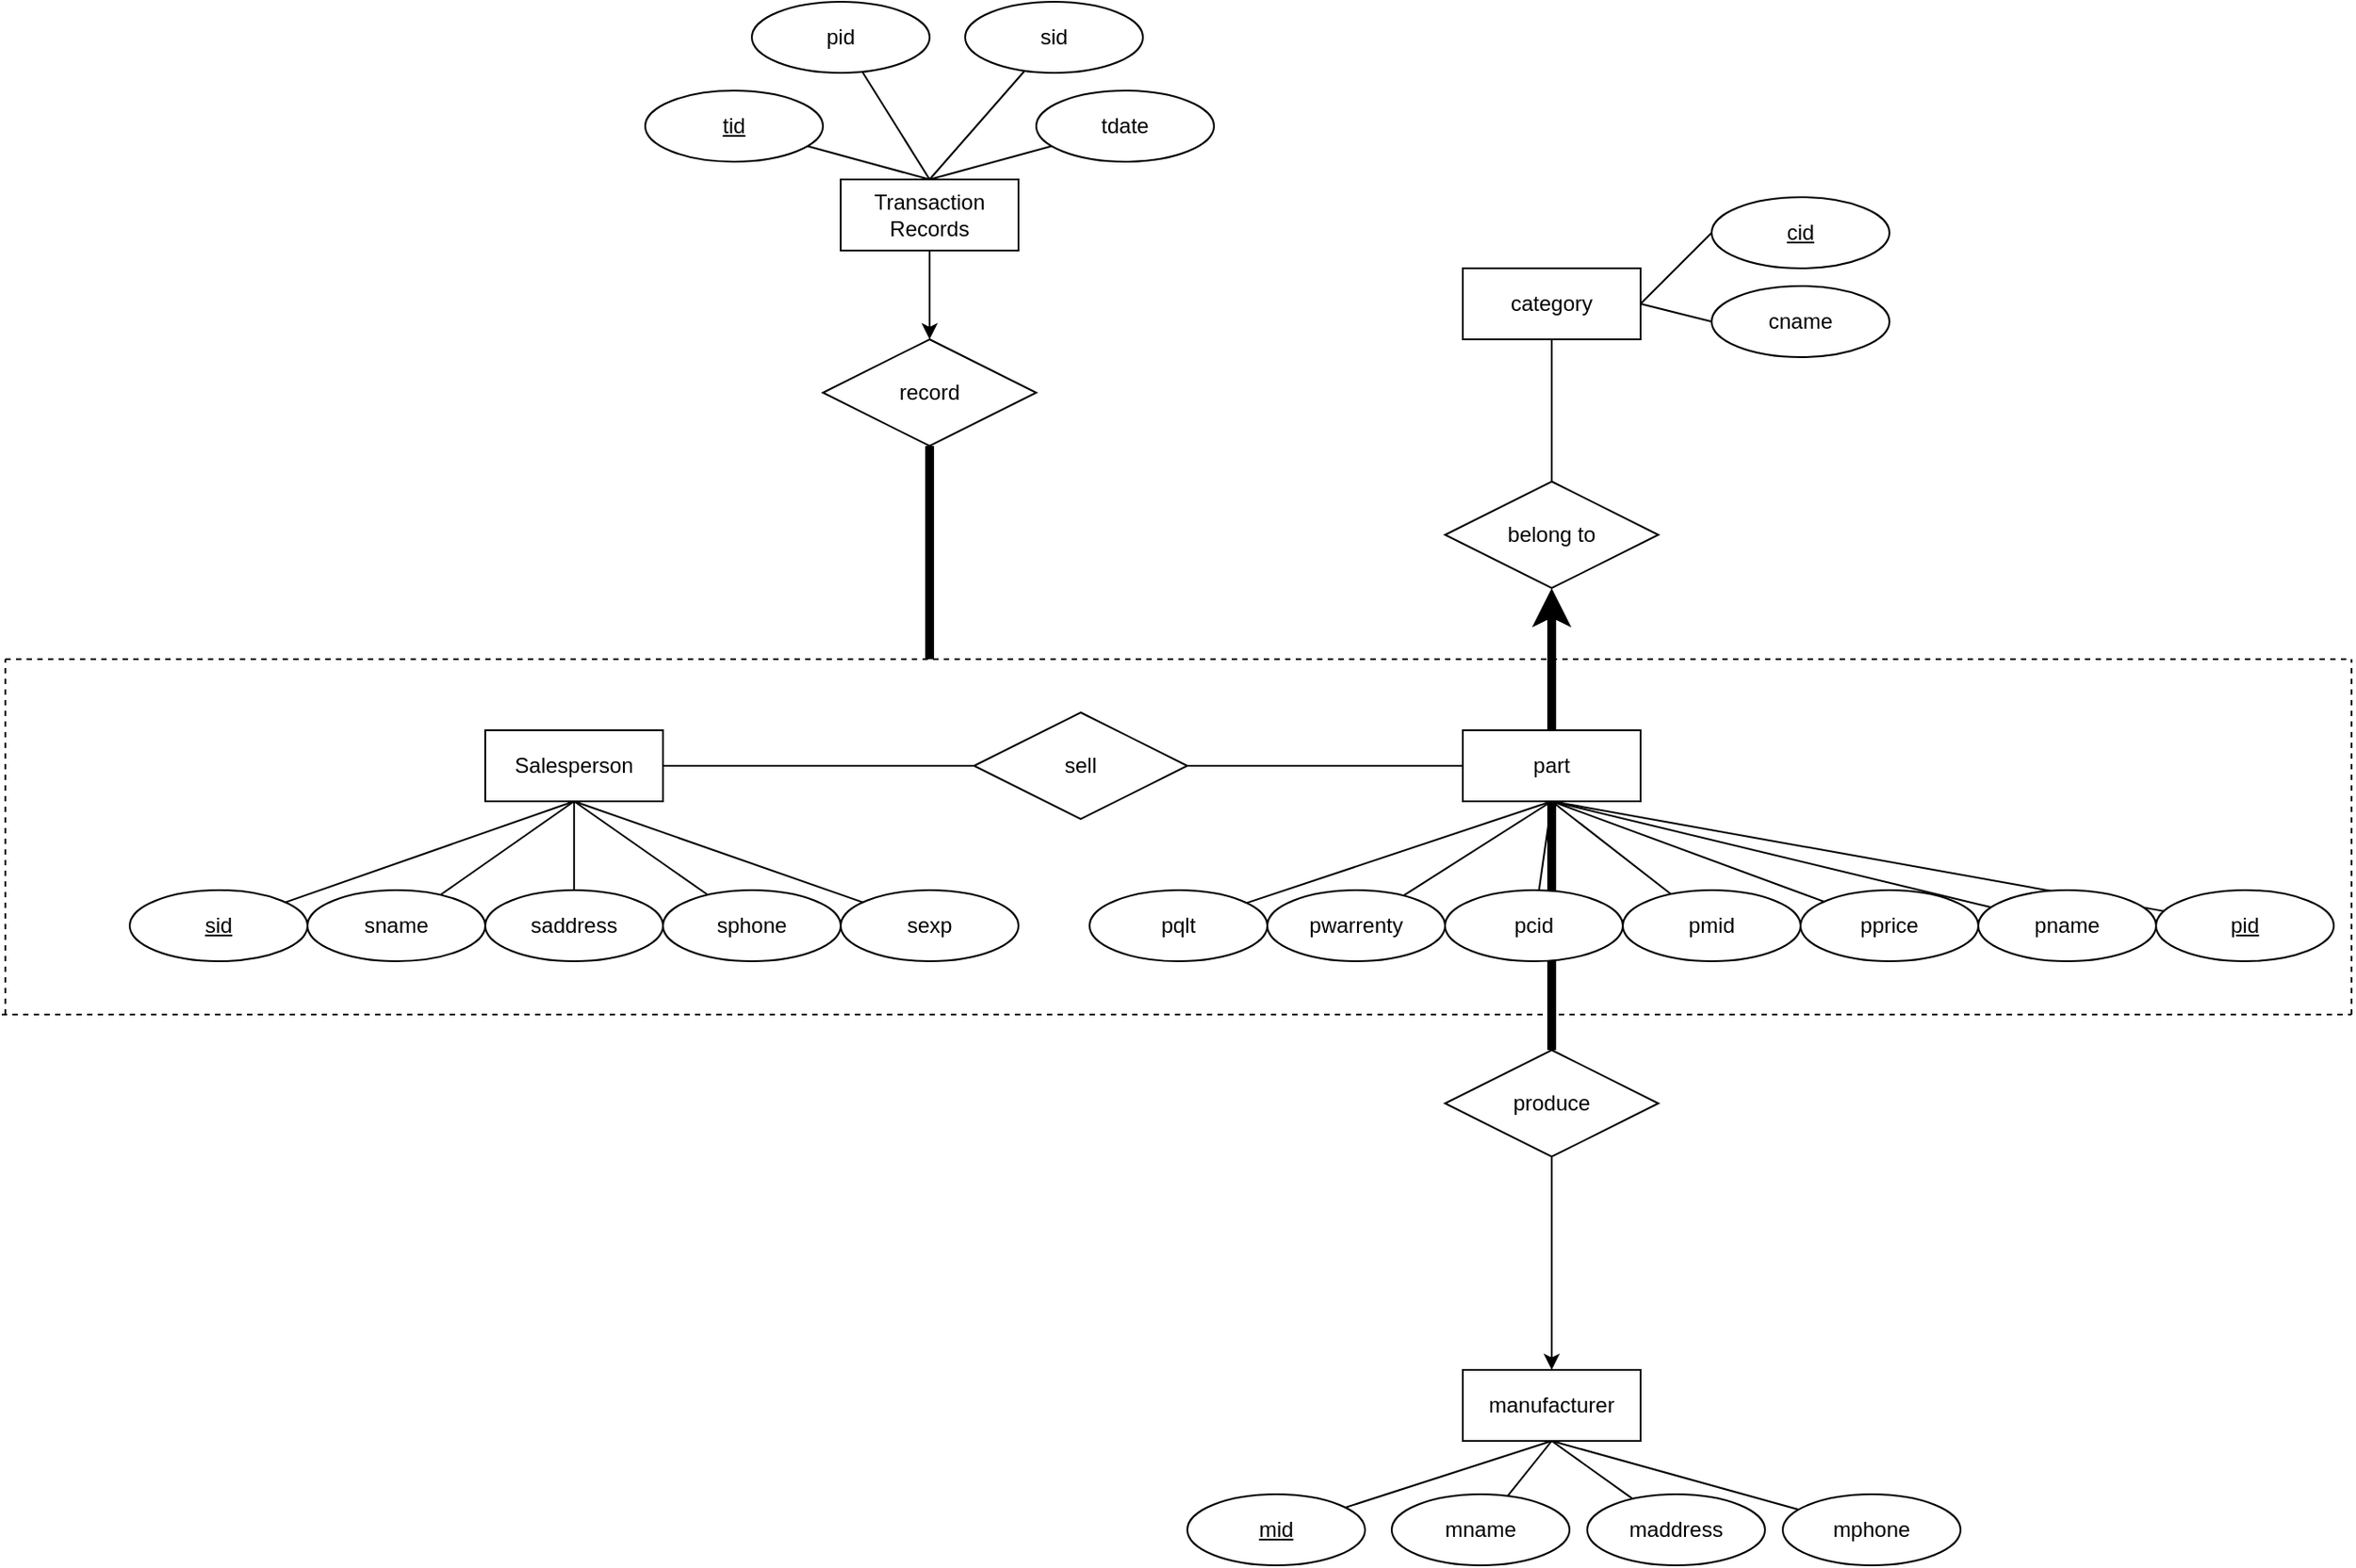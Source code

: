 <mxfile version="20.5.1" type="github">
  <diagram id="PAe3UoUXBNtSbx9W9z1V" name="Page-1">
    <mxGraphModel dx="1770" dy="1651" grid="1" gridSize="10" guides="1" tooltips="1" connect="1" arrows="1" fold="1" page="1" pageScale="1" pageWidth="850" pageHeight="1100" math="0" shadow="0">
      <root>
        <mxCell id="0" />
        <mxCell id="1" parent="0" />
        <mxCell id="-Ta_05bqoG0xjYSXqe8Y-103" style="edgeStyle=none;rounded=0;orthogonalLoop=1;jettySize=auto;html=1;endArrow=classic;endFill=1;" edge="1" parent="1" source="-Ta_05bqoG0xjYSXqe8Y-16" target="-Ta_05bqoG0xjYSXqe8Y-47">
          <mxGeometry relative="1" as="geometry" />
        </mxCell>
        <mxCell id="-Ta_05bqoG0xjYSXqe8Y-16" value="Transaction Records" style="whiteSpace=wrap;html=1;align=center;" vertex="1" parent="1">
          <mxGeometry x="350" y="50" width="100" height="40" as="geometry" />
        </mxCell>
        <mxCell id="-Ta_05bqoG0xjYSXqe8Y-22" style="edgeStyle=none;rounded=0;orthogonalLoop=1;jettySize=auto;html=1;entryX=0.5;entryY=0;entryDx=0;entryDy=0;endArrow=none;endFill=0;" edge="1" parent="1" source="-Ta_05bqoG0xjYSXqe8Y-17" target="-Ta_05bqoG0xjYSXqe8Y-16">
          <mxGeometry relative="1" as="geometry" />
        </mxCell>
        <mxCell id="-Ta_05bqoG0xjYSXqe8Y-17" value="&lt;u&gt;tid&lt;/u&gt;" style="ellipse;whiteSpace=wrap;html=1;align=center;" vertex="1" parent="1">
          <mxGeometry x="240" width="100" height="40" as="geometry" />
        </mxCell>
        <mxCell id="-Ta_05bqoG0xjYSXqe8Y-29" style="edgeStyle=none;rounded=0;orthogonalLoop=1;jettySize=auto;html=1;entryX=0.5;entryY=0;entryDx=0;entryDy=0;endArrow=none;endFill=0;" edge="1" parent="1" source="-Ta_05bqoG0xjYSXqe8Y-18" target="-Ta_05bqoG0xjYSXqe8Y-16">
          <mxGeometry relative="1" as="geometry" />
        </mxCell>
        <mxCell id="-Ta_05bqoG0xjYSXqe8Y-18" value="pid" style="ellipse;whiteSpace=wrap;html=1;align=center;" vertex="1" parent="1">
          <mxGeometry x="300" y="-50" width="100" height="40" as="geometry" />
        </mxCell>
        <mxCell id="-Ta_05bqoG0xjYSXqe8Y-31" style="edgeStyle=none;rounded=0;orthogonalLoop=1;jettySize=auto;html=1;endArrow=none;endFill=0;entryX=0.5;entryY=0;entryDx=0;entryDy=0;" edge="1" parent="1" source="-Ta_05bqoG0xjYSXqe8Y-19" target="-Ta_05bqoG0xjYSXqe8Y-16">
          <mxGeometry relative="1" as="geometry">
            <mxPoint x="416.518" y="31.123" as="targetPoint" />
          </mxGeometry>
        </mxCell>
        <mxCell id="-Ta_05bqoG0xjYSXqe8Y-19" value="sid" style="ellipse;whiteSpace=wrap;html=1;align=center;" vertex="1" parent="1">
          <mxGeometry x="420" y="-50" width="100" height="40" as="geometry" />
        </mxCell>
        <mxCell id="-Ta_05bqoG0xjYSXqe8Y-32" style="edgeStyle=none;rounded=0;orthogonalLoop=1;jettySize=auto;html=1;endArrow=none;endFill=0;" edge="1" parent="1" source="-Ta_05bqoG0xjYSXqe8Y-21">
          <mxGeometry relative="1" as="geometry">
            <mxPoint x="400" y="50" as="targetPoint" />
          </mxGeometry>
        </mxCell>
        <mxCell id="-Ta_05bqoG0xjYSXqe8Y-21" value="tdate" style="ellipse;whiteSpace=wrap;html=1;align=center;" vertex="1" parent="1">
          <mxGeometry x="460" width="100" height="40" as="geometry" />
        </mxCell>
        <mxCell id="-Ta_05bqoG0xjYSXqe8Y-34" value="" style="endArrow=none;dashed=1;html=1;rounded=0;" edge="1" parent="1">
          <mxGeometry width="50" height="50" relative="1" as="geometry">
            <mxPoint x="-120" y="320" as="sourcePoint" />
            <mxPoint x="1200" y="320" as="targetPoint" />
          </mxGeometry>
        </mxCell>
        <mxCell id="-Ta_05bqoG0xjYSXqe8Y-109" style="edgeStyle=none;rounded=0;orthogonalLoop=1;jettySize=auto;html=1;entryX=0;entryY=0.5;entryDx=0;entryDy=0;endArrow=none;endFill=0;" edge="1" parent="1" source="-Ta_05bqoG0xjYSXqe8Y-35" target="-Ta_05bqoG0xjYSXqe8Y-46">
          <mxGeometry relative="1" as="geometry" />
        </mxCell>
        <mxCell id="-Ta_05bqoG0xjYSXqe8Y-35" value="Salesperson" style="whiteSpace=wrap;html=1;align=center;" vertex="1" parent="1">
          <mxGeometry x="150" y="360" width="100" height="40" as="geometry" />
        </mxCell>
        <mxCell id="-Ta_05bqoG0xjYSXqe8Y-41" style="edgeStyle=none;rounded=0;orthogonalLoop=1;jettySize=auto;html=1;endArrow=none;endFill=0;" edge="1" parent="1" source="-Ta_05bqoG0xjYSXqe8Y-36">
          <mxGeometry relative="1" as="geometry">
            <mxPoint x="200" y="400" as="targetPoint" />
          </mxGeometry>
        </mxCell>
        <mxCell id="-Ta_05bqoG0xjYSXqe8Y-36" value="&lt;u&gt;sid&lt;/u&gt;" style="ellipse;whiteSpace=wrap;html=1;align=center;" vertex="1" parent="1">
          <mxGeometry x="-50" y="450" width="100" height="40" as="geometry" />
        </mxCell>
        <mxCell id="-Ta_05bqoG0xjYSXqe8Y-42" style="edgeStyle=none;rounded=0;orthogonalLoop=1;jettySize=auto;html=1;endArrow=none;endFill=0;entryX=0.5;entryY=1;entryDx=0;entryDy=0;" edge="1" parent="1" source="-Ta_05bqoG0xjYSXqe8Y-37" target="-Ta_05bqoG0xjYSXqe8Y-35">
          <mxGeometry relative="1" as="geometry" />
        </mxCell>
        <mxCell id="-Ta_05bqoG0xjYSXqe8Y-37" value="sname" style="ellipse;whiteSpace=wrap;html=1;align=center;" vertex="1" parent="1">
          <mxGeometry x="50" y="450" width="100" height="40" as="geometry" />
        </mxCell>
        <mxCell id="-Ta_05bqoG0xjYSXqe8Y-43" style="edgeStyle=none;rounded=0;orthogonalLoop=1;jettySize=auto;html=1;entryX=0.5;entryY=1;entryDx=0;entryDy=0;endArrow=none;endFill=0;" edge="1" parent="1" source="-Ta_05bqoG0xjYSXqe8Y-38" target="-Ta_05bqoG0xjYSXqe8Y-35">
          <mxGeometry relative="1" as="geometry" />
        </mxCell>
        <mxCell id="-Ta_05bqoG0xjYSXqe8Y-38" value="saddress" style="ellipse;whiteSpace=wrap;html=1;align=center;" vertex="1" parent="1">
          <mxGeometry x="150" y="450" width="100" height="40" as="geometry" />
        </mxCell>
        <mxCell id="-Ta_05bqoG0xjYSXqe8Y-44" style="edgeStyle=none;rounded=0;orthogonalLoop=1;jettySize=auto;html=1;entryX=0.5;entryY=1;entryDx=0;entryDy=0;endArrow=none;endFill=0;" edge="1" parent="1" source="-Ta_05bqoG0xjYSXqe8Y-39" target="-Ta_05bqoG0xjYSXqe8Y-35">
          <mxGeometry relative="1" as="geometry" />
        </mxCell>
        <mxCell id="-Ta_05bqoG0xjYSXqe8Y-39" value="sphone" style="ellipse;whiteSpace=wrap;html=1;align=center;" vertex="1" parent="1">
          <mxGeometry x="250" y="450" width="100" height="40" as="geometry" />
        </mxCell>
        <mxCell id="-Ta_05bqoG0xjYSXqe8Y-45" style="edgeStyle=none;rounded=0;orthogonalLoop=1;jettySize=auto;html=1;entryX=0.5;entryY=1;entryDx=0;entryDy=0;endArrow=none;endFill=0;" edge="1" parent="1" source="-Ta_05bqoG0xjYSXqe8Y-40" target="-Ta_05bqoG0xjYSXqe8Y-35">
          <mxGeometry relative="1" as="geometry" />
        </mxCell>
        <mxCell id="-Ta_05bqoG0xjYSXqe8Y-40" value="sexp" style="ellipse;whiteSpace=wrap;html=1;align=center;" vertex="1" parent="1">
          <mxGeometry x="350" y="450" width="100" height="40" as="geometry" />
        </mxCell>
        <mxCell id="-Ta_05bqoG0xjYSXqe8Y-108" style="edgeStyle=none;rounded=0;orthogonalLoop=1;jettySize=auto;html=1;entryX=0;entryY=0.5;entryDx=0;entryDy=0;endArrow=none;endFill=0;" edge="1" parent="1" source="-Ta_05bqoG0xjYSXqe8Y-46" target="-Ta_05bqoG0xjYSXqe8Y-48">
          <mxGeometry relative="1" as="geometry" />
        </mxCell>
        <mxCell id="-Ta_05bqoG0xjYSXqe8Y-46" value="sell" style="shape=rhombus;perimeter=rhombusPerimeter;whiteSpace=wrap;html=1;align=center;" vertex="1" parent="1">
          <mxGeometry x="425" y="350" width="120" height="60" as="geometry" />
        </mxCell>
        <mxCell id="-Ta_05bqoG0xjYSXqe8Y-105" style="edgeStyle=none;rounded=0;orthogonalLoop=1;jettySize=auto;html=1;endArrow=none;endFill=0;strokeWidth=5;" edge="1" parent="1" source="-Ta_05bqoG0xjYSXqe8Y-47">
          <mxGeometry relative="1" as="geometry">
            <mxPoint x="400" y="320" as="targetPoint" />
          </mxGeometry>
        </mxCell>
        <mxCell id="-Ta_05bqoG0xjYSXqe8Y-47" value="record" style="shape=rhombus;perimeter=rhombusPerimeter;whiteSpace=wrap;html=1;align=center;" vertex="1" parent="1">
          <mxGeometry x="340" y="140" width="120" height="60" as="geometry" />
        </mxCell>
        <mxCell id="-Ta_05bqoG0xjYSXqe8Y-110" style="edgeStyle=none;rounded=0;orthogonalLoop=1;jettySize=auto;html=1;entryX=0.5;entryY=0;entryDx=0;entryDy=0;endArrow=none;endFill=0;strokeWidth=5;" edge="1" parent="1" source="-Ta_05bqoG0xjYSXqe8Y-48" target="-Ta_05bqoG0xjYSXqe8Y-80">
          <mxGeometry relative="1" as="geometry" />
        </mxCell>
        <mxCell id="-Ta_05bqoG0xjYSXqe8Y-48" value="part" style="whiteSpace=wrap;html=1;align=center;" vertex="1" parent="1">
          <mxGeometry x="700" y="360" width="100" height="40" as="geometry" />
        </mxCell>
        <mxCell id="-Ta_05bqoG0xjYSXqe8Y-61" style="edgeStyle=none;rounded=0;orthogonalLoop=1;jettySize=auto;html=1;entryX=0.5;entryY=1;entryDx=0;entryDy=0;endArrow=none;endFill=0;" edge="1" parent="1" source="-Ta_05bqoG0xjYSXqe8Y-49" target="-Ta_05bqoG0xjYSXqe8Y-48">
          <mxGeometry relative="1" as="geometry" />
        </mxCell>
        <mxCell id="-Ta_05bqoG0xjYSXqe8Y-49" value="&lt;u&gt;pid&lt;/u&gt;" style="ellipse;whiteSpace=wrap;html=1;align=center;" vertex="1" parent="1">
          <mxGeometry x="1090" y="450" width="100" height="40" as="geometry" />
        </mxCell>
        <mxCell id="-Ta_05bqoG0xjYSXqe8Y-62" style="edgeStyle=none;rounded=0;orthogonalLoop=1;jettySize=auto;html=1;entryX=0.5;entryY=1;entryDx=0;entryDy=0;endArrow=none;endFill=0;" edge="1" parent="1" source="-Ta_05bqoG0xjYSXqe8Y-50" target="-Ta_05bqoG0xjYSXqe8Y-48">
          <mxGeometry relative="1" as="geometry" />
        </mxCell>
        <mxCell id="-Ta_05bqoG0xjYSXqe8Y-50" value="pname" style="ellipse;whiteSpace=wrap;html=1;align=center;" vertex="1" parent="1">
          <mxGeometry x="990" y="450" width="100" height="40" as="geometry" />
        </mxCell>
        <mxCell id="-Ta_05bqoG0xjYSXqe8Y-65" style="edgeStyle=none;rounded=0;orthogonalLoop=1;jettySize=auto;html=1;endArrow=none;endFill=0;" edge="1" parent="1" source="-Ta_05bqoG0xjYSXqe8Y-51">
          <mxGeometry relative="1" as="geometry">
            <mxPoint x="750" y="400" as="targetPoint" />
          </mxGeometry>
        </mxCell>
        <mxCell id="-Ta_05bqoG0xjYSXqe8Y-51" value="pprice" style="ellipse;whiteSpace=wrap;html=1;align=center;" vertex="1" parent="1">
          <mxGeometry x="890" y="450" width="100" height="40" as="geometry" />
        </mxCell>
        <mxCell id="-Ta_05bqoG0xjYSXqe8Y-66" style="edgeStyle=none;rounded=0;orthogonalLoop=1;jettySize=auto;html=1;entryX=0.5;entryY=1;entryDx=0;entryDy=0;endArrow=none;endFill=0;" edge="1" parent="1" source="-Ta_05bqoG0xjYSXqe8Y-52" target="-Ta_05bqoG0xjYSXqe8Y-48">
          <mxGeometry relative="1" as="geometry" />
        </mxCell>
        <mxCell id="-Ta_05bqoG0xjYSXqe8Y-52" value="pmid" style="ellipse;whiteSpace=wrap;html=1;align=center;" vertex="1" parent="1">
          <mxGeometry x="790" y="450" width="100" height="40" as="geometry" />
        </mxCell>
        <mxCell id="-Ta_05bqoG0xjYSXqe8Y-71" style="edgeStyle=none;rounded=0;orthogonalLoop=1;jettySize=auto;html=1;endArrow=none;endFill=0;entryX=0.5;entryY=1;entryDx=0;entryDy=0;" edge="1" parent="1" source="-Ta_05bqoG0xjYSXqe8Y-55" target="-Ta_05bqoG0xjYSXqe8Y-48">
          <mxGeometry relative="1" as="geometry">
            <mxPoint x="811.669" y="399.448" as="targetPoint" />
          </mxGeometry>
        </mxCell>
        <mxCell id="-Ta_05bqoG0xjYSXqe8Y-55" value="pqlt" style="ellipse;whiteSpace=wrap;html=1;align=center;" vertex="1" parent="1">
          <mxGeometry x="490" y="450" width="100" height="40" as="geometry" />
        </mxCell>
        <mxCell id="-Ta_05bqoG0xjYSXqe8Y-95" style="edgeStyle=none;rounded=0;orthogonalLoop=1;jettySize=auto;html=1;entryX=0.5;entryY=1;entryDx=0;entryDy=0;endArrow=none;endFill=0;" edge="1" parent="1" source="-Ta_05bqoG0xjYSXqe8Y-72" target="-Ta_05bqoG0xjYSXqe8Y-48">
          <mxGeometry relative="1" as="geometry" />
        </mxCell>
        <mxCell id="-Ta_05bqoG0xjYSXqe8Y-72" value="pwarrenty" style="ellipse;whiteSpace=wrap;html=1;align=center;" vertex="1" parent="1">
          <mxGeometry x="590" y="450" width="100" height="40" as="geometry" />
        </mxCell>
        <mxCell id="-Ta_05bqoG0xjYSXqe8Y-97" style="edgeStyle=none;rounded=0;orthogonalLoop=1;jettySize=auto;html=1;endArrow=none;endFill=0;entryX=0.5;entryY=1;entryDx=0;entryDy=0;" edge="1" parent="1" source="-Ta_05bqoG0xjYSXqe8Y-73" target="-Ta_05bqoG0xjYSXqe8Y-48">
          <mxGeometry relative="1" as="geometry">
            <mxPoint x="747.148" y="419.967" as="targetPoint" />
          </mxGeometry>
        </mxCell>
        <mxCell id="-Ta_05bqoG0xjYSXqe8Y-73" value="pcid" style="ellipse;whiteSpace=wrap;html=1;align=center;" vertex="1" parent="1">
          <mxGeometry x="690" y="450" width="100" height="40" as="geometry" />
        </mxCell>
        <mxCell id="-Ta_05bqoG0xjYSXqe8Y-107" style="edgeStyle=none;rounded=1;orthogonalLoop=1;jettySize=auto;html=1;entryX=0.5;entryY=0;entryDx=0;entryDy=0;endArrow=none;endFill=0;fontStyle=0;strokeColor=default;strokeWidth=5;startArrow=classic;startFill=1;" edge="1" parent="1" source="-Ta_05bqoG0xjYSXqe8Y-74" target="-Ta_05bqoG0xjYSXqe8Y-48">
          <mxGeometry relative="1" as="geometry" />
        </mxCell>
        <mxCell id="-Ta_05bqoG0xjYSXqe8Y-74" value="belong to" style="shape=rhombus;perimeter=rhombusPerimeter;whiteSpace=wrap;html=1;align=center;" vertex="1" parent="1">
          <mxGeometry x="690" y="220" width="120" height="60" as="geometry" />
        </mxCell>
        <mxCell id="-Ta_05bqoG0xjYSXqe8Y-78" style="edgeStyle=none;rounded=0;orthogonalLoop=1;jettySize=auto;html=1;entryX=0;entryY=0.5;entryDx=0;entryDy=0;endArrow=none;endFill=0;exitX=1;exitY=0.5;exitDx=0;exitDy=0;" edge="1" parent="1" source="-Ta_05bqoG0xjYSXqe8Y-75" target="-Ta_05bqoG0xjYSXqe8Y-76">
          <mxGeometry relative="1" as="geometry" />
        </mxCell>
        <mxCell id="-Ta_05bqoG0xjYSXqe8Y-79" style="edgeStyle=none;rounded=0;orthogonalLoop=1;jettySize=auto;html=1;entryX=0;entryY=0.5;entryDx=0;entryDy=0;endArrow=none;endFill=0;exitX=1;exitY=0.5;exitDx=0;exitDy=0;" edge="1" parent="1" source="-Ta_05bqoG0xjYSXqe8Y-75" target="-Ta_05bqoG0xjYSXqe8Y-77">
          <mxGeometry relative="1" as="geometry" />
        </mxCell>
        <mxCell id="-Ta_05bqoG0xjYSXqe8Y-106" style="edgeStyle=none;rounded=0;orthogonalLoop=1;jettySize=auto;html=1;entryX=0.5;entryY=0;entryDx=0;entryDy=0;endArrow=none;endFill=0;" edge="1" parent="1" source="-Ta_05bqoG0xjYSXqe8Y-75" target="-Ta_05bqoG0xjYSXqe8Y-74">
          <mxGeometry relative="1" as="geometry" />
        </mxCell>
        <mxCell id="-Ta_05bqoG0xjYSXqe8Y-75" value="category" style="whiteSpace=wrap;html=1;align=center;" vertex="1" parent="1">
          <mxGeometry x="700" y="100" width="100" height="40" as="geometry" />
        </mxCell>
        <mxCell id="-Ta_05bqoG0xjYSXqe8Y-76" value="cid" style="ellipse;whiteSpace=wrap;html=1;align=center;fontStyle=4;" vertex="1" parent="1">
          <mxGeometry x="840" y="60" width="100" height="40" as="geometry" />
        </mxCell>
        <mxCell id="-Ta_05bqoG0xjYSXqe8Y-77" value="cname" style="ellipse;whiteSpace=wrap;html=1;align=center;" vertex="1" parent="1">
          <mxGeometry x="840" y="110" width="100" height="40" as="geometry" />
        </mxCell>
        <mxCell id="-Ta_05bqoG0xjYSXqe8Y-114" style="edgeStyle=none;rounded=0;orthogonalLoop=1;jettySize=auto;html=1;entryX=0.5;entryY=0;entryDx=0;entryDy=0;endArrow=classic;endFill=1;" edge="1" parent="1" source="-Ta_05bqoG0xjYSXqe8Y-80" target="-Ta_05bqoG0xjYSXqe8Y-82">
          <mxGeometry relative="1" as="geometry" />
        </mxCell>
        <mxCell id="-Ta_05bqoG0xjYSXqe8Y-80" value="produce" style="shape=rhombus;perimeter=rhombusPerimeter;whiteSpace=wrap;html=1;align=center;" vertex="1" parent="1">
          <mxGeometry x="690" y="540" width="120" height="60" as="geometry" />
        </mxCell>
        <mxCell id="-Ta_05bqoG0xjYSXqe8Y-82" value="manufacturer" style="whiteSpace=wrap;html=1;align=center;" vertex="1" parent="1">
          <mxGeometry x="700" y="720" width="100" height="40" as="geometry" />
        </mxCell>
        <mxCell id="-Ta_05bqoG0xjYSXqe8Y-87" style="edgeStyle=none;rounded=0;orthogonalLoop=1;jettySize=auto;html=1;entryX=0.5;entryY=1;entryDx=0;entryDy=0;endArrow=none;endFill=0;" edge="1" parent="1" source="-Ta_05bqoG0xjYSXqe8Y-83" target="-Ta_05bqoG0xjYSXqe8Y-82">
          <mxGeometry relative="1" as="geometry" />
        </mxCell>
        <mxCell id="-Ta_05bqoG0xjYSXqe8Y-83" value="mid" style="ellipse;whiteSpace=wrap;html=1;align=center;fontStyle=4" vertex="1" parent="1">
          <mxGeometry x="545" y="790" width="100" height="40" as="geometry" />
        </mxCell>
        <mxCell id="-Ta_05bqoG0xjYSXqe8Y-88" style="edgeStyle=none;rounded=0;orthogonalLoop=1;jettySize=auto;html=1;entryX=0.5;entryY=1;entryDx=0;entryDy=0;endArrow=none;endFill=0;" edge="1" parent="1" source="-Ta_05bqoG0xjYSXqe8Y-84" target="-Ta_05bqoG0xjYSXqe8Y-82">
          <mxGeometry relative="1" as="geometry" />
        </mxCell>
        <mxCell id="-Ta_05bqoG0xjYSXqe8Y-84" value="mname" style="ellipse;whiteSpace=wrap;html=1;align=center;" vertex="1" parent="1">
          <mxGeometry x="660" y="790" width="100" height="40" as="geometry" />
        </mxCell>
        <mxCell id="-Ta_05bqoG0xjYSXqe8Y-89" style="edgeStyle=none;rounded=0;orthogonalLoop=1;jettySize=auto;html=1;entryX=0.5;entryY=1;entryDx=0;entryDy=0;endArrow=none;endFill=0;" edge="1" parent="1" source="-Ta_05bqoG0xjYSXqe8Y-85" target="-Ta_05bqoG0xjYSXqe8Y-82">
          <mxGeometry relative="1" as="geometry" />
        </mxCell>
        <mxCell id="-Ta_05bqoG0xjYSXqe8Y-85" value="maddress" style="ellipse;whiteSpace=wrap;html=1;align=center;" vertex="1" parent="1">
          <mxGeometry x="770" y="790" width="100" height="40" as="geometry" />
        </mxCell>
        <mxCell id="-Ta_05bqoG0xjYSXqe8Y-92" style="edgeStyle=none;rounded=0;orthogonalLoop=1;jettySize=auto;html=1;entryX=0.5;entryY=1;entryDx=0;entryDy=0;endArrow=none;endFill=0;" edge="1" parent="1" source="-Ta_05bqoG0xjYSXqe8Y-86" target="-Ta_05bqoG0xjYSXqe8Y-82">
          <mxGeometry relative="1" as="geometry" />
        </mxCell>
        <mxCell id="-Ta_05bqoG0xjYSXqe8Y-86" value="mphone" style="ellipse;whiteSpace=wrap;html=1;align=center;" vertex="1" parent="1">
          <mxGeometry x="880" y="790" width="100" height="40" as="geometry" />
        </mxCell>
        <mxCell id="-Ta_05bqoG0xjYSXqe8Y-100" value="" style="endArrow=none;dashed=1;html=1;rounded=0;" edge="1" parent="1">
          <mxGeometry width="50" height="50" relative="1" as="geometry">
            <mxPoint x="1200" y="520" as="sourcePoint" />
            <mxPoint x="1200" y="320" as="targetPoint" />
          </mxGeometry>
        </mxCell>
        <mxCell id="-Ta_05bqoG0xjYSXqe8Y-101" value="" style="endArrow=none;dashed=1;html=1;rounded=0;" edge="1" parent="1">
          <mxGeometry width="50" height="50" relative="1" as="geometry">
            <mxPoint x="-122" y="520" as="sourcePoint" />
            <mxPoint x="1200" y="520" as="targetPoint" />
          </mxGeometry>
        </mxCell>
        <mxCell id="-Ta_05bqoG0xjYSXqe8Y-102" value="" style="endArrow=none;dashed=1;html=1;rounded=0;" edge="1" parent="1">
          <mxGeometry width="50" height="50" relative="1" as="geometry">
            <mxPoint x="-120" y="520" as="sourcePoint" />
            <mxPoint x="-120" y="320" as="targetPoint" />
          </mxGeometry>
        </mxCell>
      </root>
    </mxGraphModel>
  </diagram>
</mxfile>
